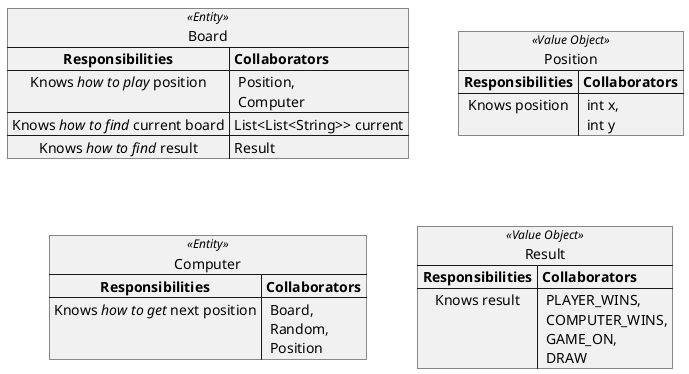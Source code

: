 @startuml
map Board <<Entity>> {
  **Responsibilities** => **Collaborators**
  Knows //how to play// position => <U+0020>Position,\n Computer
  Knows //how to find// current board => List<List<String>> current
  Knows //how to find// result => Result
}

map Position <<Value Object>> {
  **Responsibilities** => **Collaborators**
    Knows position => <U+0020>int x,\n int y
}

map Computer <<Entity>> {
    **Responsibilities** => **Collaborators**
    Knows //how to get// next position => <U+0020>Board,\n Random,\n Position
}

map Result <<Value Object>> {
    **Responsibilities** => **Collaborators**
    Knows result => <U+0020>PLAYER_WINS,\n COMPUTER_WINS,\n GAME_ON,\n DRAW
}

@enduml
